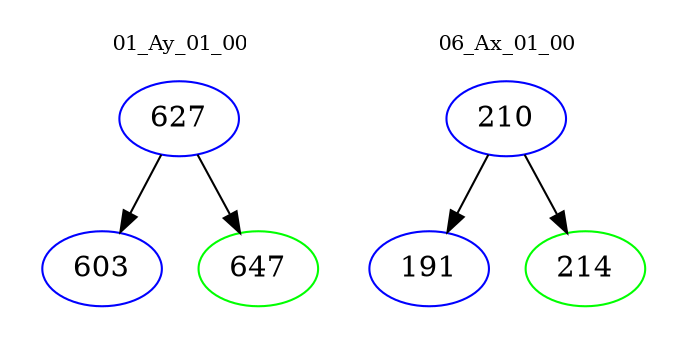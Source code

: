 digraph{
subgraph cluster_0 {
color = white
label = "01_Ay_01_00";
fontsize=10;
T0_627 [label="627", color="blue"]
T0_627 -> T0_603 [color="black"]
T0_603 [label="603", color="blue"]
T0_627 -> T0_647 [color="black"]
T0_647 [label="647", color="green"]
}
subgraph cluster_1 {
color = white
label = "06_Ax_01_00";
fontsize=10;
T1_210 [label="210", color="blue"]
T1_210 -> T1_191 [color="black"]
T1_191 [label="191", color="blue"]
T1_210 -> T1_214 [color="black"]
T1_214 [label="214", color="green"]
}
}
